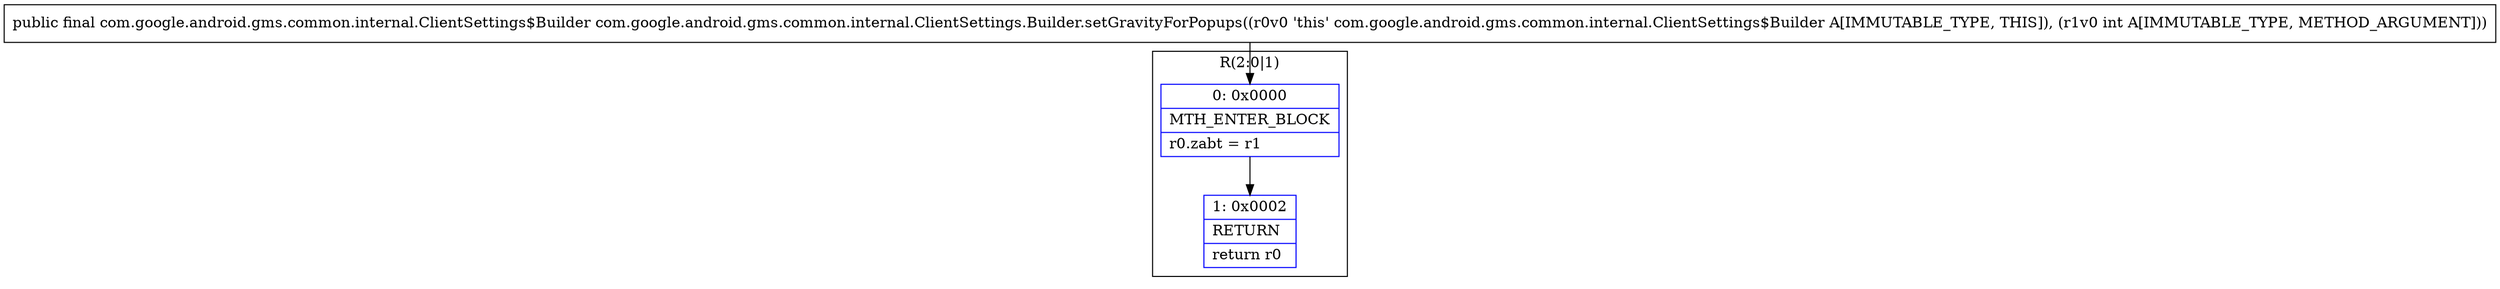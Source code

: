 digraph "CFG forcom.google.android.gms.common.internal.ClientSettings.Builder.setGravityForPopups(I)Lcom\/google\/android\/gms\/common\/internal\/ClientSettings$Builder;" {
subgraph cluster_Region_933610778 {
label = "R(2:0|1)";
node [shape=record,color=blue];
Node_0 [shape=record,label="{0\:\ 0x0000|MTH_ENTER_BLOCK\l|r0.zabt = r1\l}"];
Node_1 [shape=record,label="{1\:\ 0x0002|RETURN\l|return r0\l}"];
}
MethodNode[shape=record,label="{public final com.google.android.gms.common.internal.ClientSettings$Builder com.google.android.gms.common.internal.ClientSettings.Builder.setGravityForPopups((r0v0 'this' com.google.android.gms.common.internal.ClientSettings$Builder A[IMMUTABLE_TYPE, THIS]), (r1v0 int A[IMMUTABLE_TYPE, METHOD_ARGUMENT])) }"];
MethodNode -> Node_0;
Node_0 -> Node_1;
}

